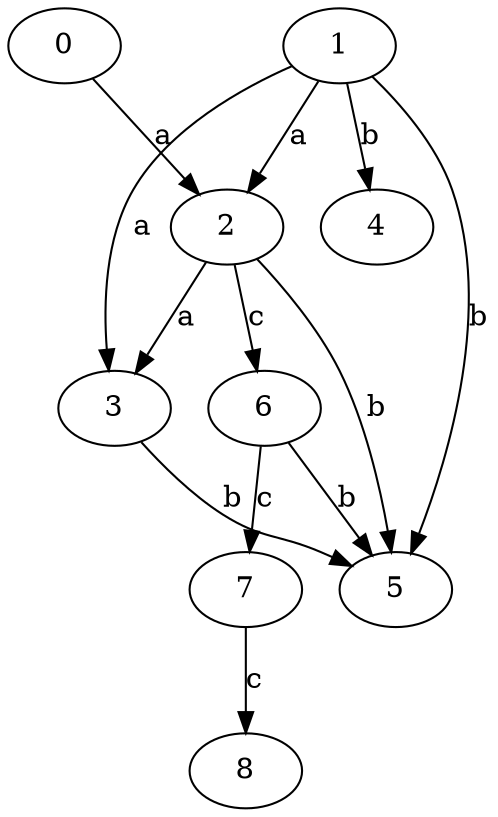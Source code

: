 strict digraph  {
2;
0;
3;
4;
5;
1;
6;
7;
8;
2 -> 3  [label=a];
2 -> 5  [label=b];
2 -> 6  [label=c];
0 -> 2  [label=a];
3 -> 5  [label=b];
1 -> 2  [label=a];
1 -> 3  [label=a];
1 -> 4  [label=b];
1 -> 5  [label=b];
6 -> 5  [label=b];
6 -> 7  [label=c];
7 -> 8  [label=c];
}
